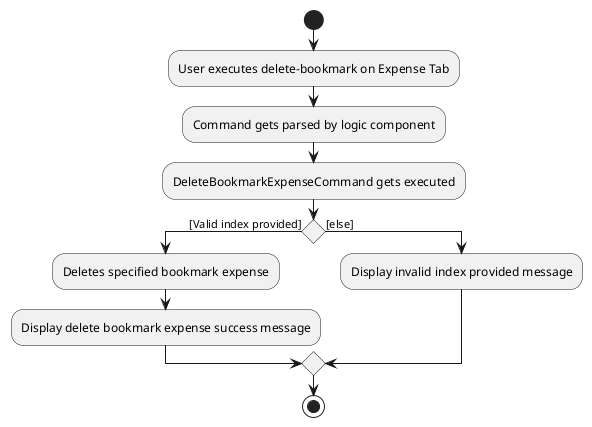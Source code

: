 @startuml
start
:User executes delete-bookmark on Expense Tab;
:Command gets parsed by logic component;
:DeleteBookmarkExpenseCommand gets executed;

if () is ([Valid index provided]) then
:Deletes specified bookmark expense;
:Display delete bookmark expense success message;

else ([else])
:Display invalid index provided message;

endif
stop
@enduml
